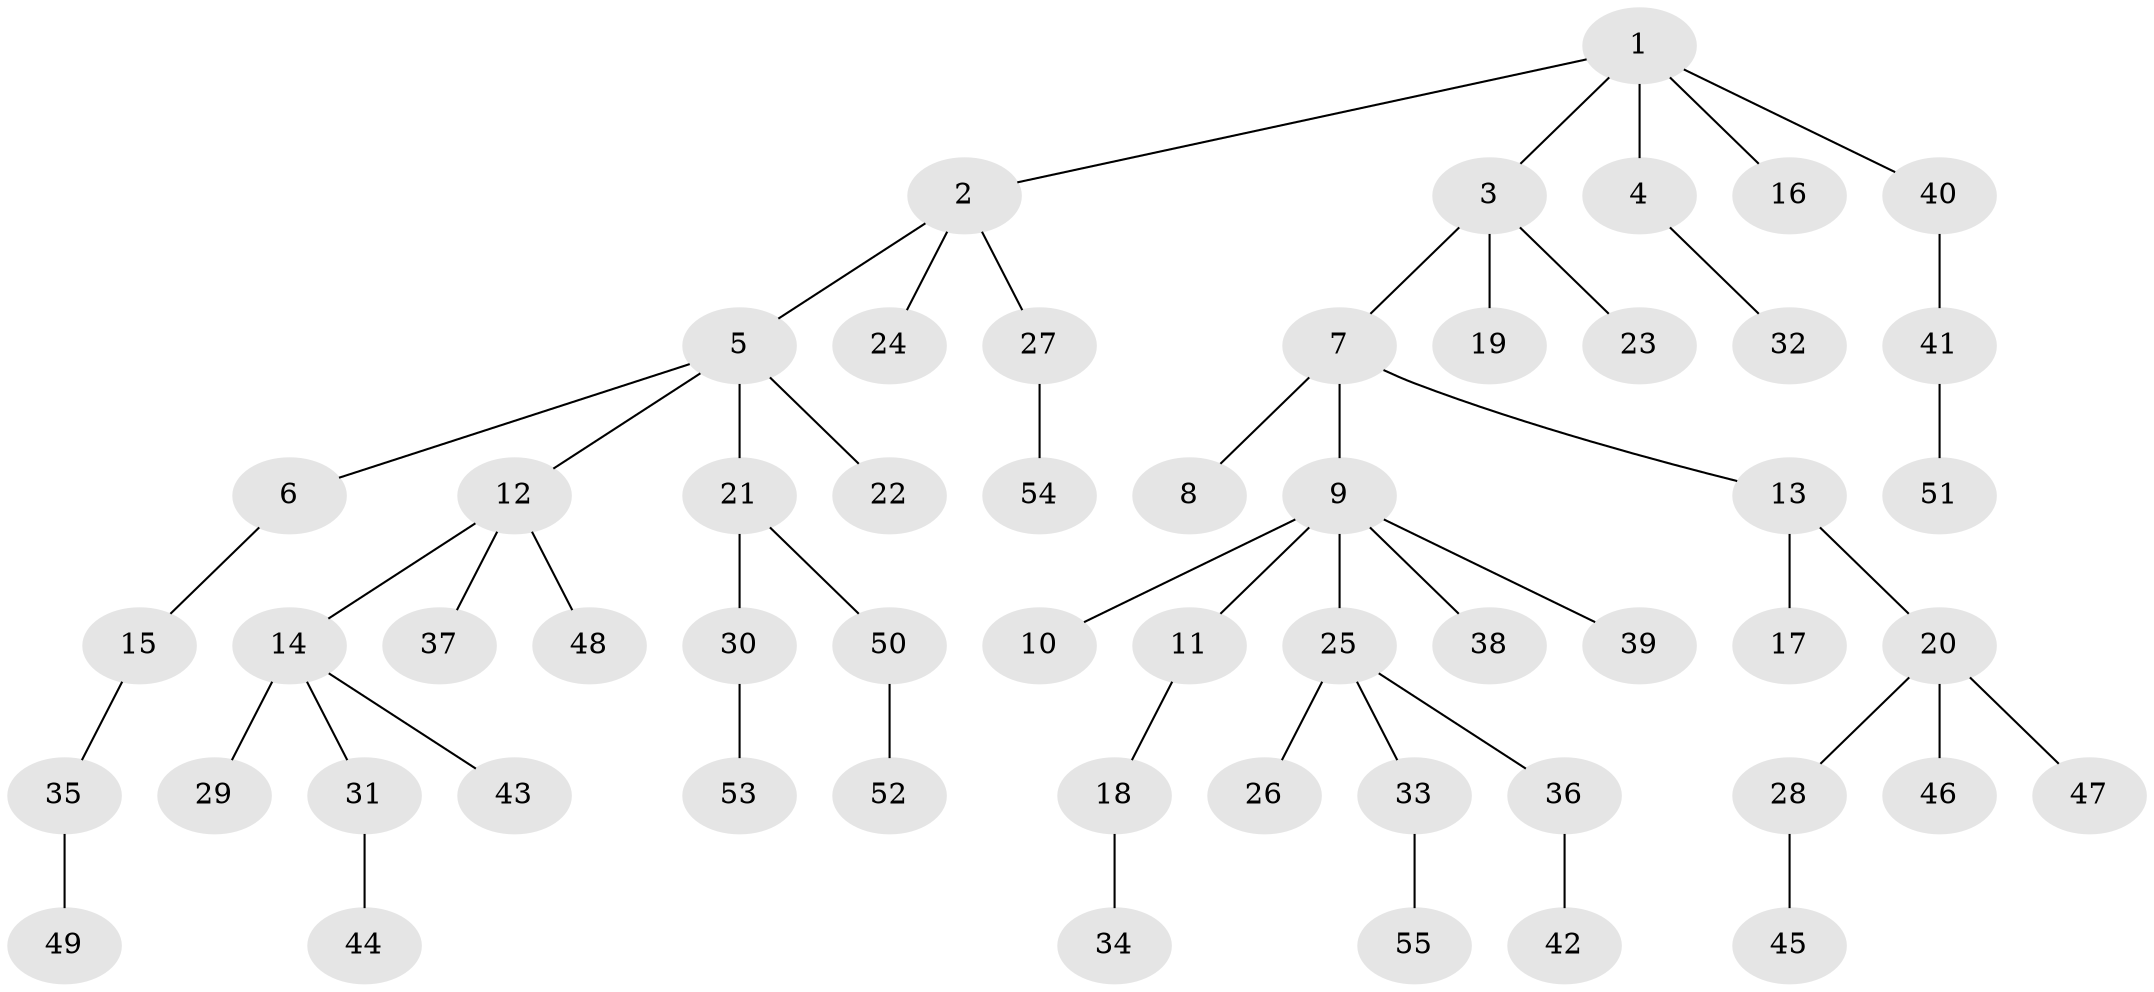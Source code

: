 // coarse degree distribution, {1: 0.8125, 2: 0.125, 13: 0.0625}
// Generated by graph-tools (version 1.1) at 2025/56/03/04/25 21:56:33]
// undirected, 55 vertices, 54 edges
graph export_dot {
graph [start="1"]
  node [color=gray90,style=filled];
  1;
  2;
  3;
  4;
  5;
  6;
  7;
  8;
  9;
  10;
  11;
  12;
  13;
  14;
  15;
  16;
  17;
  18;
  19;
  20;
  21;
  22;
  23;
  24;
  25;
  26;
  27;
  28;
  29;
  30;
  31;
  32;
  33;
  34;
  35;
  36;
  37;
  38;
  39;
  40;
  41;
  42;
  43;
  44;
  45;
  46;
  47;
  48;
  49;
  50;
  51;
  52;
  53;
  54;
  55;
  1 -- 2;
  1 -- 3;
  1 -- 4;
  1 -- 16;
  1 -- 40;
  2 -- 5;
  2 -- 24;
  2 -- 27;
  3 -- 7;
  3 -- 19;
  3 -- 23;
  4 -- 32;
  5 -- 6;
  5 -- 12;
  5 -- 21;
  5 -- 22;
  6 -- 15;
  7 -- 8;
  7 -- 9;
  7 -- 13;
  9 -- 10;
  9 -- 11;
  9 -- 25;
  9 -- 38;
  9 -- 39;
  11 -- 18;
  12 -- 14;
  12 -- 37;
  12 -- 48;
  13 -- 17;
  13 -- 20;
  14 -- 29;
  14 -- 31;
  14 -- 43;
  15 -- 35;
  18 -- 34;
  20 -- 28;
  20 -- 46;
  20 -- 47;
  21 -- 30;
  21 -- 50;
  25 -- 26;
  25 -- 33;
  25 -- 36;
  27 -- 54;
  28 -- 45;
  30 -- 53;
  31 -- 44;
  33 -- 55;
  35 -- 49;
  36 -- 42;
  40 -- 41;
  41 -- 51;
  50 -- 52;
}
